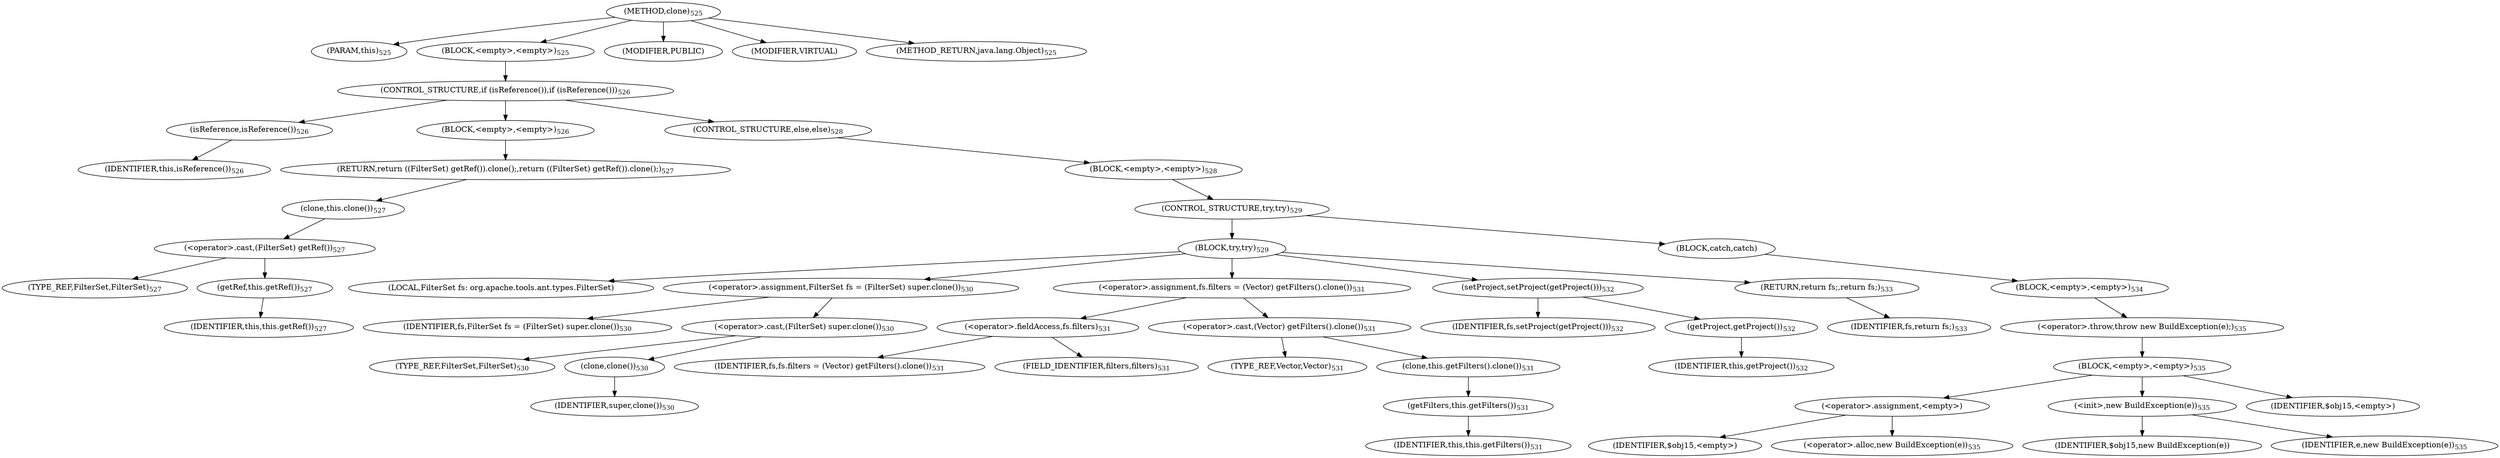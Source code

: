 digraph "clone" {  
"1052" [label = <(METHOD,clone)<SUB>525</SUB>> ]
"115" [label = <(PARAM,this)<SUB>525</SUB>> ]
"1053" [label = <(BLOCK,&lt;empty&gt;,&lt;empty&gt;)<SUB>525</SUB>> ]
"1054" [label = <(CONTROL_STRUCTURE,if (isReference()),if (isReference()))<SUB>526</SUB>> ]
"1055" [label = <(isReference,isReference())<SUB>526</SUB>> ]
"114" [label = <(IDENTIFIER,this,isReference())<SUB>526</SUB>> ]
"1056" [label = <(BLOCK,&lt;empty&gt;,&lt;empty&gt;)<SUB>526</SUB>> ]
"1057" [label = <(RETURN,return ((FilterSet) getRef()).clone();,return ((FilterSet) getRef()).clone();)<SUB>527</SUB>> ]
"1058" [label = <(clone,this.clone())<SUB>527</SUB>> ]
"1059" [label = <(&lt;operator&gt;.cast,(FilterSet) getRef())<SUB>527</SUB>> ]
"1060" [label = <(TYPE_REF,FilterSet,FilterSet)<SUB>527</SUB>> ]
"1061" [label = <(getRef,this.getRef())<SUB>527</SUB>> ]
"116" [label = <(IDENTIFIER,this,this.getRef())<SUB>527</SUB>> ]
"1062" [label = <(CONTROL_STRUCTURE,else,else)<SUB>528</SUB>> ]
"1063" [label = <(BLOCK,&lt;empty&gt;,&lt;empty&gt;)<SUB>528</SUB>> ]
"1064" [label = <(CONTROL_STRUCTURE,try,try)<SUB>529</SUB>> ]
"1065" [label = <(BLOCK,try,try)<SUB>529</SUB>> ]
"1066" [label = <(LOCAL,FilterSet fs: org.apache.tools.ant.types.FilterSet)> ]
"1067" [label = <(&lt;operator&gt;.assignment,FilterSet fs = (FilterSet) super.clone())<SUB>530</SUB>> ]
"1068" [label = <(IDENTIFIER,fs,FilterSet fs = (FilterSet) super.clone())<SUB>530</SUB>> ]
"1069" [label = <(&lt;operator&gt;.cast,(FilterSet) super.clone())<SUB>530</SUB>> ]
"1070" [label = <(TYPE_REF,FilterSet,FilterSet)<SUB>530</SUB>> ]
"1071" [label = <(clone,clone())<SUB>530</SUB>> ]
"1072" [label = <(IDENTIFIER,super,clone())<SUB>530</SUB>> ]
"1073" [label = <(&lt;operator&gt;.assignment,fs.filters = (Vector) getFilters().clone())<SUB>531</SUB>> ]
"1074" [label = <(&lt;operator&gt;.fieldAccess,fs.filters)<SUB>531</SUB>> ]
"1075" [label = <(IDENTIFIER,fs,fs.filters = (Vector) getFilters().clone())<SUB>531</SUB>> ]
"1076" [label = <(FIELD_IDENTIFIER,filters,filters)<SUB>531</SUB>> ]
"1077" [label = <(&lt;operator&gt;.cast,(Vector) getFilters().clone())<SUB>531</SUB>> ]
"1078" [label = <(TYPE_REF,Vector,Vector)<SUB>531</SUB>> ]
"1079" [label = <(clone,this.getFilters().clone())<SUB>531</SUB>> ]
"1080" [label = <(getFilters,this.getFilters())<SUB>531</SUB>> ]
"117" [label = <(IDENTIFIER,this,this.getFilters())<SUB>531</SUB>> ]
"1081" [label = <(setProject,setProject(getProject()))<SUB>532</SUB>> ]
"1082" [label = <(IDENTIFIER,fs,setProject(getProject()))<SUB>532</SUB>> ]
"1083" [label = <(getProject,getProject())<SUB>532</SUB>> ]
"118" [label = <(IDENTIFIER,this,getProject())<SUB>532</SUB>> ]
"1084" [label = <(RETURN,return fs;,return fs;)<SUB>533</SUB>> ]
"1085" [label = <(IDENTIFIER,fs,return fs;)<SUB>533</SUB>> ]
"1086" [label = <(BLOCK,catch,catch)> ]
"1087" [label = <(BLOCK,&lt;empty&gt;,&lt;empty&gt;)<SUB>534</SUB>> ]
"1088" [label = <(&lt;operator&gt;.throw,throw new BuildException(e);)<SUB>535</SUB>> ]
"1089" [label = <(BLOCK,&lt;empty&gt;,&lt;empty&gt;)<SUB>535</SUB>> ]
"1090" [label = <(&lt;operator&gt;.assignment,&lt;empty&gt;)> ]
"1091" [label = <(IDENTIFIER,$obj15,&lt;empty&gt;)> ]
"1092" [label = <(&lt;operator&gt;.alloc,new BuildException(e))<SUB>535</SUB>> ]
"1093" [label = <(&lt;init&gt;,new BuildException(e))<SUB>535</SUB>> ]
"1094" [label = <(IDENTIFIER,$obj15,new BuildException(e))> ]
"1095" [label = <(IDENTIFIER,e,new BuildException(e))<SUB>535</SUB>> ]
"1096" [label = <(IDENTIFIER,$obj15,&lt;empty&gt;)> ]
"1097" [label = <(MODIFIER,PUBLIC)> ]
"1098" [label = <(MODIFIER,VIRTUAL)> ]
"1099" [label = <(METHOD_RETURN,java.lang.Object)<SUB>525</SUB>> ]
  "1052" -> "115" 
  "1052" -> "1053" 
  "1052" -> "1097" 
  "1052" -> "1098" 
  "1052" -> "1099" 
  "1053" -> "1054" 
  "1054" -> "1055" 
  "1054" -> "1056" 
  "1054" -> "1062" 
  "1055" -> "114" 
  "1056" -> "1057" 
  "1057" -> "1058" 
  "1058" -> "1059" 
  "1059" -> "1060" 
  "1059" -> "1061" 
  "1061" -> "116" 
  "1062" -> "1063" 
  "1063" -> "1064" 
  "1064" -> "1065" 
  "1064" -> "1086" 
  "1065" -> "1066" 
  "1065" -> "1067" 
  "1065" -> "1073" 
  "1065" -> "1081" 
  "1065" -> "1084" 
  "1067" -> "1068" 
  "1067" -> "1069" 
  "1069" -> "1070" 
  "1069" -> "1071" 
  "1071" -> "1072" 
  "1073" -> "1074" 
  "1073" -> "1077" 
  "1074" -> "1075" 
  "1074" -> "1076" 
  "1077" -> "1078" 
  "1077" -> "1079" 
  "1079" -> "1080" 
  "1080" -> "117" 
  "1081" -> "1082" 
  "1081" -> "1083" 
  "1083" -> "118" 
  "1084" -> "1085" 
  "1086" -> "1087" 
  "1087" -> "1088" 
  "1088" -> "1089" 
  "1089" -> "1090" 
  "1089" -> "1093" 
  "1089" -> "1096" 
  "1090" -> "1091" 
  "1090" -> "1092" 
  "1093" -> "1094" 
  "1093" -> "1095" 
}
